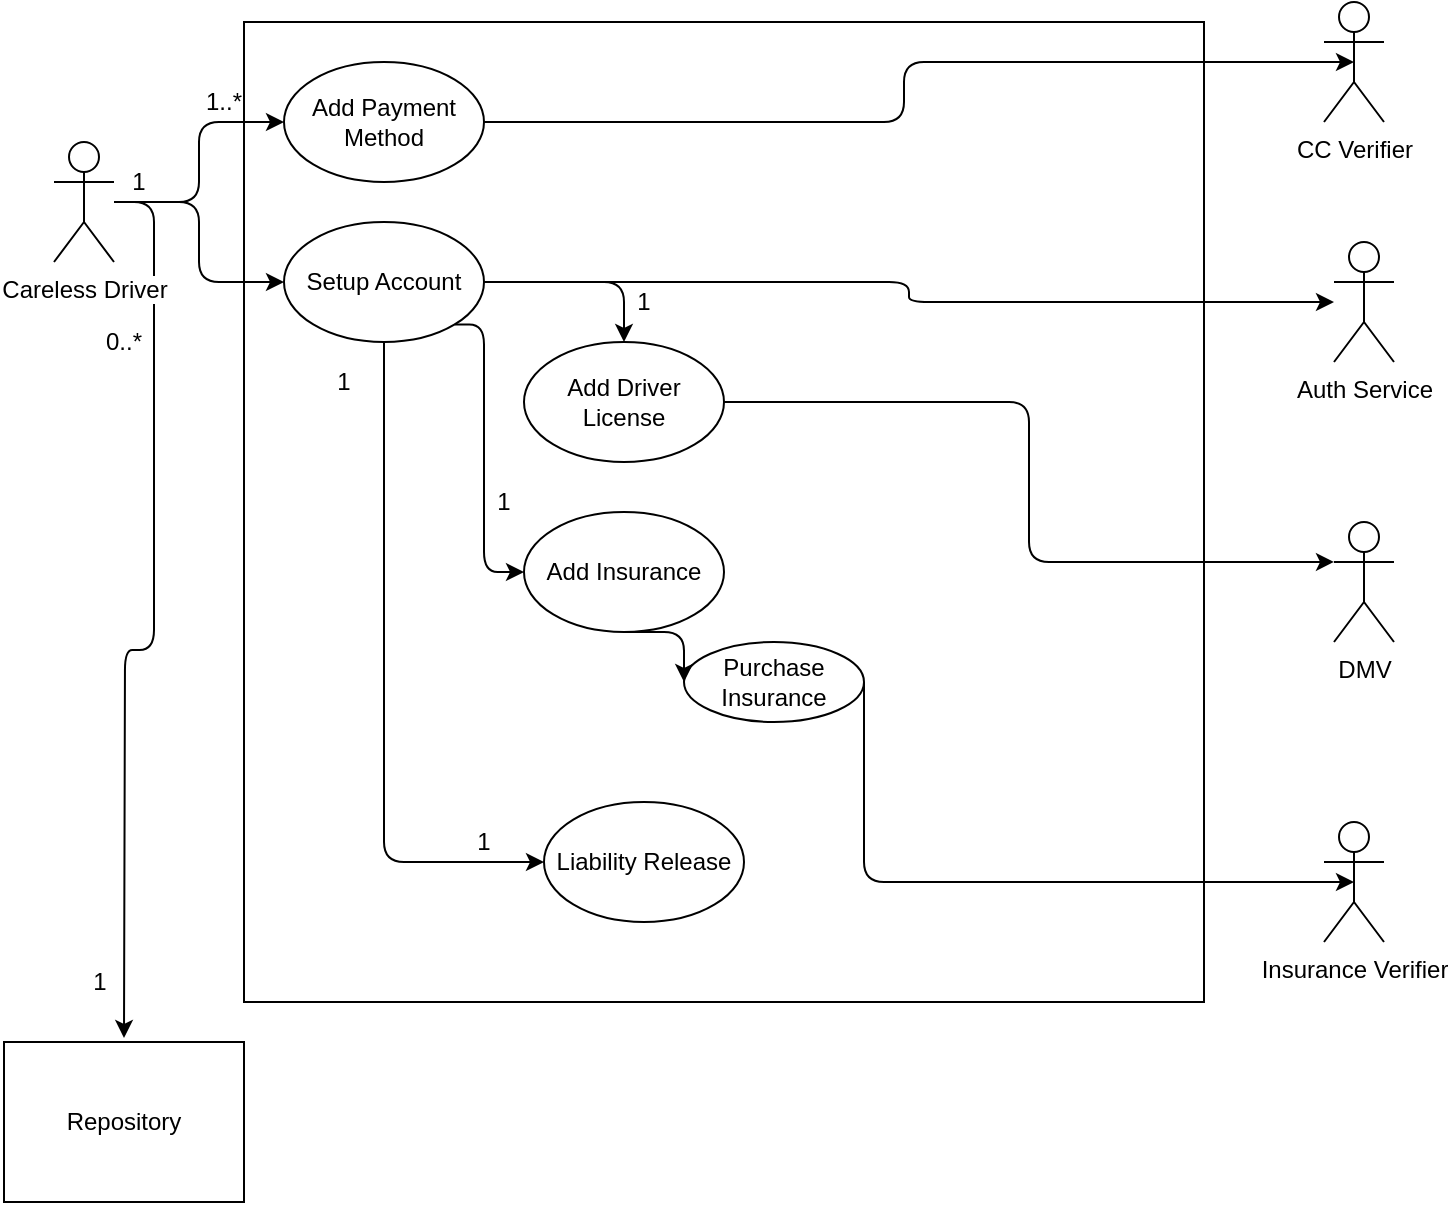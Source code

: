 <mxfile version="11.3.2" type="github" pages="1"><diagram id="Xxyn3F9LhxjbVBH3JMti" name="Page-1"><mxGraphModel dx="1168" dy="701" grid="1" gridSize="10" guides="1" tooltips="1" connect="1" arrows="1" fold="1" page="1" pageScale="1" pageWidth="850" pageHeight="1100" math="0" shadow="0"><root><mxCell id="0"/><mxCell id="1" parent="0"/><mxCell id="RbSTifc8QUl-4eXHCdo3-8" style="edgeStyle=orthogonalEdgeStyle;rounded=1;orthogonalLoop=1;jettySize=auto;html=1;entryX=0;entryY=0.5;entryDx=0;entryDy=0;" edge="1" parent="1" source="RbSTifc8QUl-4eXHCdo3-1" target="RbSTifc8QUl-4eXHCdo3-4"><mxGeometry relative="1" as="geometry"/></mxCell><mxCell id="RbSTifc8QUl-4eXHCdo3-17" style="edgeStyle=orthogonalEdgeStyle;rounded=1;orthogonalLoop=1;jettySize=auto;html=1;entryX=0;entryY=0.5;entryDx=0;entryDy=0;" edge="1" parent="1" source="RbSTifc8QUl-4eXHCdo3-1" target="RbSTifc8QUl-4eXHCdo3-5"><mxGeometry relative="1" as="geometry"/></mxCell><mxCell id="RbSTifc8QUl-4eXHCdo3-41" style="edgeStyle=orthogonalEdgeStyle;rounded=1;orthogonalLoop=1;jettySize=auto;html=1;" edge="1" parent="1" source="RbSTifc8QUl-4eXHCdo3-1"><mxGeometry relative="1" as="geometry"><mxPoint x="70" y="658" as="targetPoint"/></mxGeometry></mxCell><mxCell id="RbSTifc8QUl-4eXHCdo3-1" value="Careless Driver" style="shape=umlActor;verticalLabelPosition=bottom;labelBackgroundColor=#ffffff;verticalAlign=top;html=1;outlineConnect=0;" vertex="1" parent="1"><mxGeometry x="35" y="210" width="30" height="60" as="geometry"/></mxCell><mxCell id="RbSTifc8QUl-4eXHCdo3-2" value="CC Verifier&lt;br&gt;" style="shape=umlActor;verticalLabelPosition=bottom;labelBackgroundColor=#ffffff;verticalAlign=top;html=1;outlineConnect=0;" vertex="1" parent="1"><mxGeometry x="670" y="140" width="30" height="60" as="geometry"/></mxCell><mxCell id="RbSTifc8QUl-4eXHCdo3-3" value="" style="rounded=0;whiteSpace=wrap;html=1;fillColor=none;" vertex="1" parent="1"><mxGeometry x="130" y="150" width="480" height="490" as="geometry"/></mxCell><mxCell id="RbSTifc8QUl-4eXHCdo3-23" style="edgeStyle=orthogonalEdgeStyle;rounded=1;orthogonalLoop=1;jettySize=auto;html=1;entryX=0.5;entryY=0.5;entryDx=0;entryDy=0;entryPerimeter=0;" edge="1" parent="1" source="RbSTifc8QUl-4eXHCdo3-4" target="RbSTifc8QUl-4eXHCdo3-2"><mxGeometry relative="1" as="geometry"/></mxCell><mxCell id="RbSTifc8QUl-4eXHCdo3-4" value="Add Payment Method" style="ellipse;whiteSpace=wrap;html=1;fillColor=none;" vertex="1" parent="1"><mxGeometry x="150" y="170" width="100" height="60" as="geometry"/></mxCell><mxCell id="RbSTifc8QUl-4eXHCdo3-18" style="edgeStyle=orthogonalEdgeStyle;rounded=1;orthogonalLoop=1;jettySize=auto;html=1;exitX=0;exitY=0.5;exitDx=0;exitDy=0;entryX=0;entryY=0.5;entryDx=0;entryDy=0;" edge="1" parent="1" source="RbSTifc8QUl-4eXHCdo3-16" target="RbSTifc8QUl-4eXHCdo3-16"><mxGeometry relative="1" as="geometry"/></mxCell><mxCell id="RbSTifc8QUl-4eXHCdo3-20" style="edgeStyle=orthogonalEdgeStyle;rounded=1;orthogonalLoop=1;jettySize=auto;html=1;exitX=0.5;exitY=1;exitDx=0;exitDy=0;entryX=0;entryY=0.5;entryDx=0;entryDy=0;" edge="1" parent="1" source="RbSTifc8QUl-4eXHCdo3-5" target="RbSTifc8QUl-4eXHCdo3-16"><mxGeometry relative="1" as="geometry"/></mxCell><mxCell id="RbSTifc8QUl-4eXHCdo3-21" style="edgeStyle=orthogonalEdgeStyle;rounded=1;orthogonalLoop=1;jettySize=auto;html=1;exitX=1;exitY=1;exitDx=0;exitDy=0;entryX=0;entryY=0.5;entryDx=0;entryDy=0;" edge="1" parent="1" source="RbSTifc8QUl-4eXHCdo3-5" target="RbSTifc8QUl-4eXHCdo3-7"><mxGeometry relative="1" as="geometry"><Array as="points"><mxPoint x="250" y="301"/><mxPoint x="250" y="425"/></Array></mxGeometry></mxCell><mxCell id="RbSTifc8QUl-4eXHCdo3-22" style="edgeStyle=orthogonalEdgeStyle;rounded=1;orthogonalLoop=1;jettySize=auto;html=1;exitX=1;exitY=0.5;exitDx=0;exitDy=0;entryX=0.5;entryY=0;entryDx=0;entryDy=0;" edge="1" parent="1" source="RbSTifc8QUl-4eXHCdo3-5" target="RbSTifc8QUl-4eXHCdo3-6"><mxGeometry relative="1" as="geometry"/></mxCell><mxCell id="RbSTifc8QUl-4eXHCdo3-24" style="edgeStyle=orthogonalEdgeStyle;rounded=1;orthogonalLoop=1;jettySize=auto;html=1;exitX=1;exitY=0.5;exitDx=0;exitDy=0;" edge="1" parent="1" source="RbSTifc8QUl-4eXHCdo3-5" target="RbSTifc8QUl-4eXHCdo3-9"><mxGeometry relative="1" as="geometry"/></mxCell><mxCell id="RbSTifc8QUl-4eXHCdo3-5" value="Setup Account" style="ellipse;whiteSpace=wrap;html=1;fillColor=none;" vertex="1" parent="1"><mxGeometry x="150" y="250" width="100" height="60" as="geometry"/></mxCell><mxCell id="RbSTifc8QUl-4eXHCdo3-25" style="edgeStyle=orthogonalEdgeStyle;rounded=1;orthogonalLoop=1;jettySize=auto;html=1;exitX=1;exitY=0.5;exitDx=0;exitDy=0;entryX=0;entryY=0.333;entryDx=0;entryDy=0;entryPerimeter=0;" edge="1" parent="1" source="RbSTifc8QUl-4eXHCdo3-6" target="RbSTifc8QUl-4eXHCdo3-11"><mxGeometry relative="1" as="geometry"/></mxCell><mxCell id="RbSTifc8QUl-4eXHCdo3-6" value="Add Driver License" style="ellipse;whiteSpace=wrap;html=1;fillColor=none;" vertex="1" parent="1"><mxGeometry x="270" y="310" width="100" height="60" as="geometry"/></mxCell><mxCell id="RbSTifc8QUl-4eXHCdo3-27" style="edgeStyle=orthogonalEdgeStyle;rounded=1;orthogonalLoop=1;jettySize=auto;html=1;exitX=0.5;exitY=1;exitDx=0;exitDy=0;entryX=0;entryY=0.5;entryDx=0;entryDy=0;" edge="1" parent="1" source="RbSTifc8QUl-4eXHCdo3-7" target="RbSTifc8QUl-4eXHCdo3-26"><mxGeometry relative="1" as="geometry"/></mxCell><mxCell id="RbSTifc8QUl-4eXHCdo3-7" value="Add Insurance" style="ellipse;whiteSpace=wrap;html=1;fillColor=none;" vertex="1" parent="1"><mxGeometry x="270" y="395" width="100" height="60" as="geometry"/></mxCell><mxCell id="RbSTifc8QUl-4eXHCdo3-9" value="Auth Service" style="shape=umlActor;verticalLabelPosition=bottom;labelBackgroundColor=#ffffff;verticalAlign=top;html=1;outlineConnect=0;fillColor=none;" vertex="1" parent="1"><mxGeometry x="675" y="260" width="30" height="60" as="geometry"/></mxCell><mxCell id="RbSTifc8QUl-4eXHCdo3-11" value="DMV" style="shape=umlActor;verticalLabelPosition=bottom;labelBackgroundColor=#ffffff;verticalAlign=top;html=1;outlineConnect=0;fillColor=none;" vertex="1" parent="1"><mxGeometry x="675" y="400" width="30" height="60" as="geometry"/></mxCell><mxCell id="RbSTifc8QUl-4eXHCdo3-16" value="Liability Release" style="ellipse;whiteSpace=wrap;html=1;fillColor=none;" vertex="1" parent="1"><mxGeometry x="280" y="540" width="100" height="60" as="geometry"/></mxCell><mxCell id="RbSTifc8QUl-4eXHCdo3-29" style="edgeStyle=orthogonalEdgeStyle;rounded=1;orthogonalLoop=1;jettySize=auto;html=1;exitX=1;exitY=0.5;exitDx=0;exitDy=0;entryX=0.5;entryY=0.5;entryDx=0;entryDy=0;entryPerimeter=0;" edge="1" parent="1" source="RbSTifc8QUl-4eXHCdo3-26" target="RbSTifc8QUl-4eXHCdo3-28"><mxGeometry relative="1" as="geometry"><Array as="points"><mxPoint x="440" y="580"/></Array></mxGeometry></mxCell><mxCell id="RbSTifc8QUl-4eXHCdo3-26" value="Purchase Insurance" style="ellipse;whiteSpace=wrap;html=1;fillColor=none;" vertex="1" parent="1"><mxGeometry x="350" y="460" width="90" height="40" as="geometry"/></mxCell><mxCell id="RbSTifc8QUl-4eXHCdo3-28" value="Insurance Verifier" style="shape=umlActor;verticalLabelPosition=bottom;labelBackgroundColor=#ffffff;verticalAlign=top;html=1;outlineConnect=0;fillColor=none;" vertex="1" parent="1"><mxGeometry x="670" y="550" width="30" height="60" as="geometry"/></mxCell><mxCell id="RbSTifc8QUl-4eXHCdo3-30" value="1..*" style="text;html=1;strokeColor=none;fillColor=none;align=center;verticalAlign=middle;whiteSpace=wrap;rounded=0;" vertex="1" parent="1"><mxGeometry x="100" y="180" width="40" height="20" as="geometry"/></mxCell><mxCell id="RbSTifc8QUl-4eXHCdo3-31" value="1" style="text;html=1;strokeColor=none;fillColor=none;align=center;verticalAlign=middle;whiteSpace=wrap;rounded=0;" vertex="1" parent="1"><mxGeometry x="65" y="220" width="25" height="20" as="geometry"/></mxCell><mxCell id="RbSTifc8QUl-4eXHCdo3-34" value="1" style="text;html=1;strokeColor=none;fillColor=none;align=center;verticalAlign=middle;whiteSpace=wrap;rounded=0;" vertex="1" parent="1"><mxGeometry x="230" y="550" width="40" height="20" as="geometry"/></mxCell><mxCell id="RbSTifc8QUl-4eXHCdo3-35" value="1" style="text;html=1;strokeColor=none;fillColor=none;align=center;verticalAlign=middle;whiteSpace=wrap;rounded=0;" vertex="1" parent="1"><mxGeometry x="160" y="320" width="40" height="20" as="geometry"/></mxCell><mxCell id="RbSTifc8QUl-4eXHCdo3-38" value="1" style="text;html=1;strokeColor=none;fillColor=none;align=center;verticalAlign=middle;whiteSpace=wrap;rounded=0;" vertex="1" parent="1"><mxGeometry x="240" y="380" width="40" height="20" as="geometry"/></mxCell><mxCell id="RbSTifc8QUl-4eXHCdo3-39" value="1" style="text;html=1;strokeColor=none;fillColor=none;align=center;verticalAlign=middle;whiteSpace=wrap;rounded=0;" vertex="1" parent="1"><mxGeometry x="310" y="280" width="40" height="20" as="geometry"/></mxCell><mxCell id="RbSTifc8QUl-4eXHCdo3-40" value="Repository" style="rounded=0;whiteSpace=wrap;html=1;fillColor=none;" vertex="1" parent="1"><mxGeometry x="10" y="660" width="120" height="80" as="geometry"/></mxCell><mxCell id="RbSTifc8QUl-4eXHCdo3-42" value="0..*" style="text;html=1;strokeColor=none;fillColor=none;align=center;verticalAlign=middle;whiteSpace=wrap;rounded=0;" vertex="1" parent="1"><mxGeometry x="50" y="300" width="40" height="20" as="geometry"/></mxCell><mxCell id="RbSTifc8QUl-4eXHCdo3-43" value="1" style="text;html=1;strokeColor=none;fillColor=none;align=center;verticalAlign=middle;whiteSpace=wrap;rounded=0;" vertex="1" parent="1"><mxGeometry x="37.5" y="620" width="40" height="20" as="geometry"/></mxCell></root></mxGraphModel></diagram></mxfile>